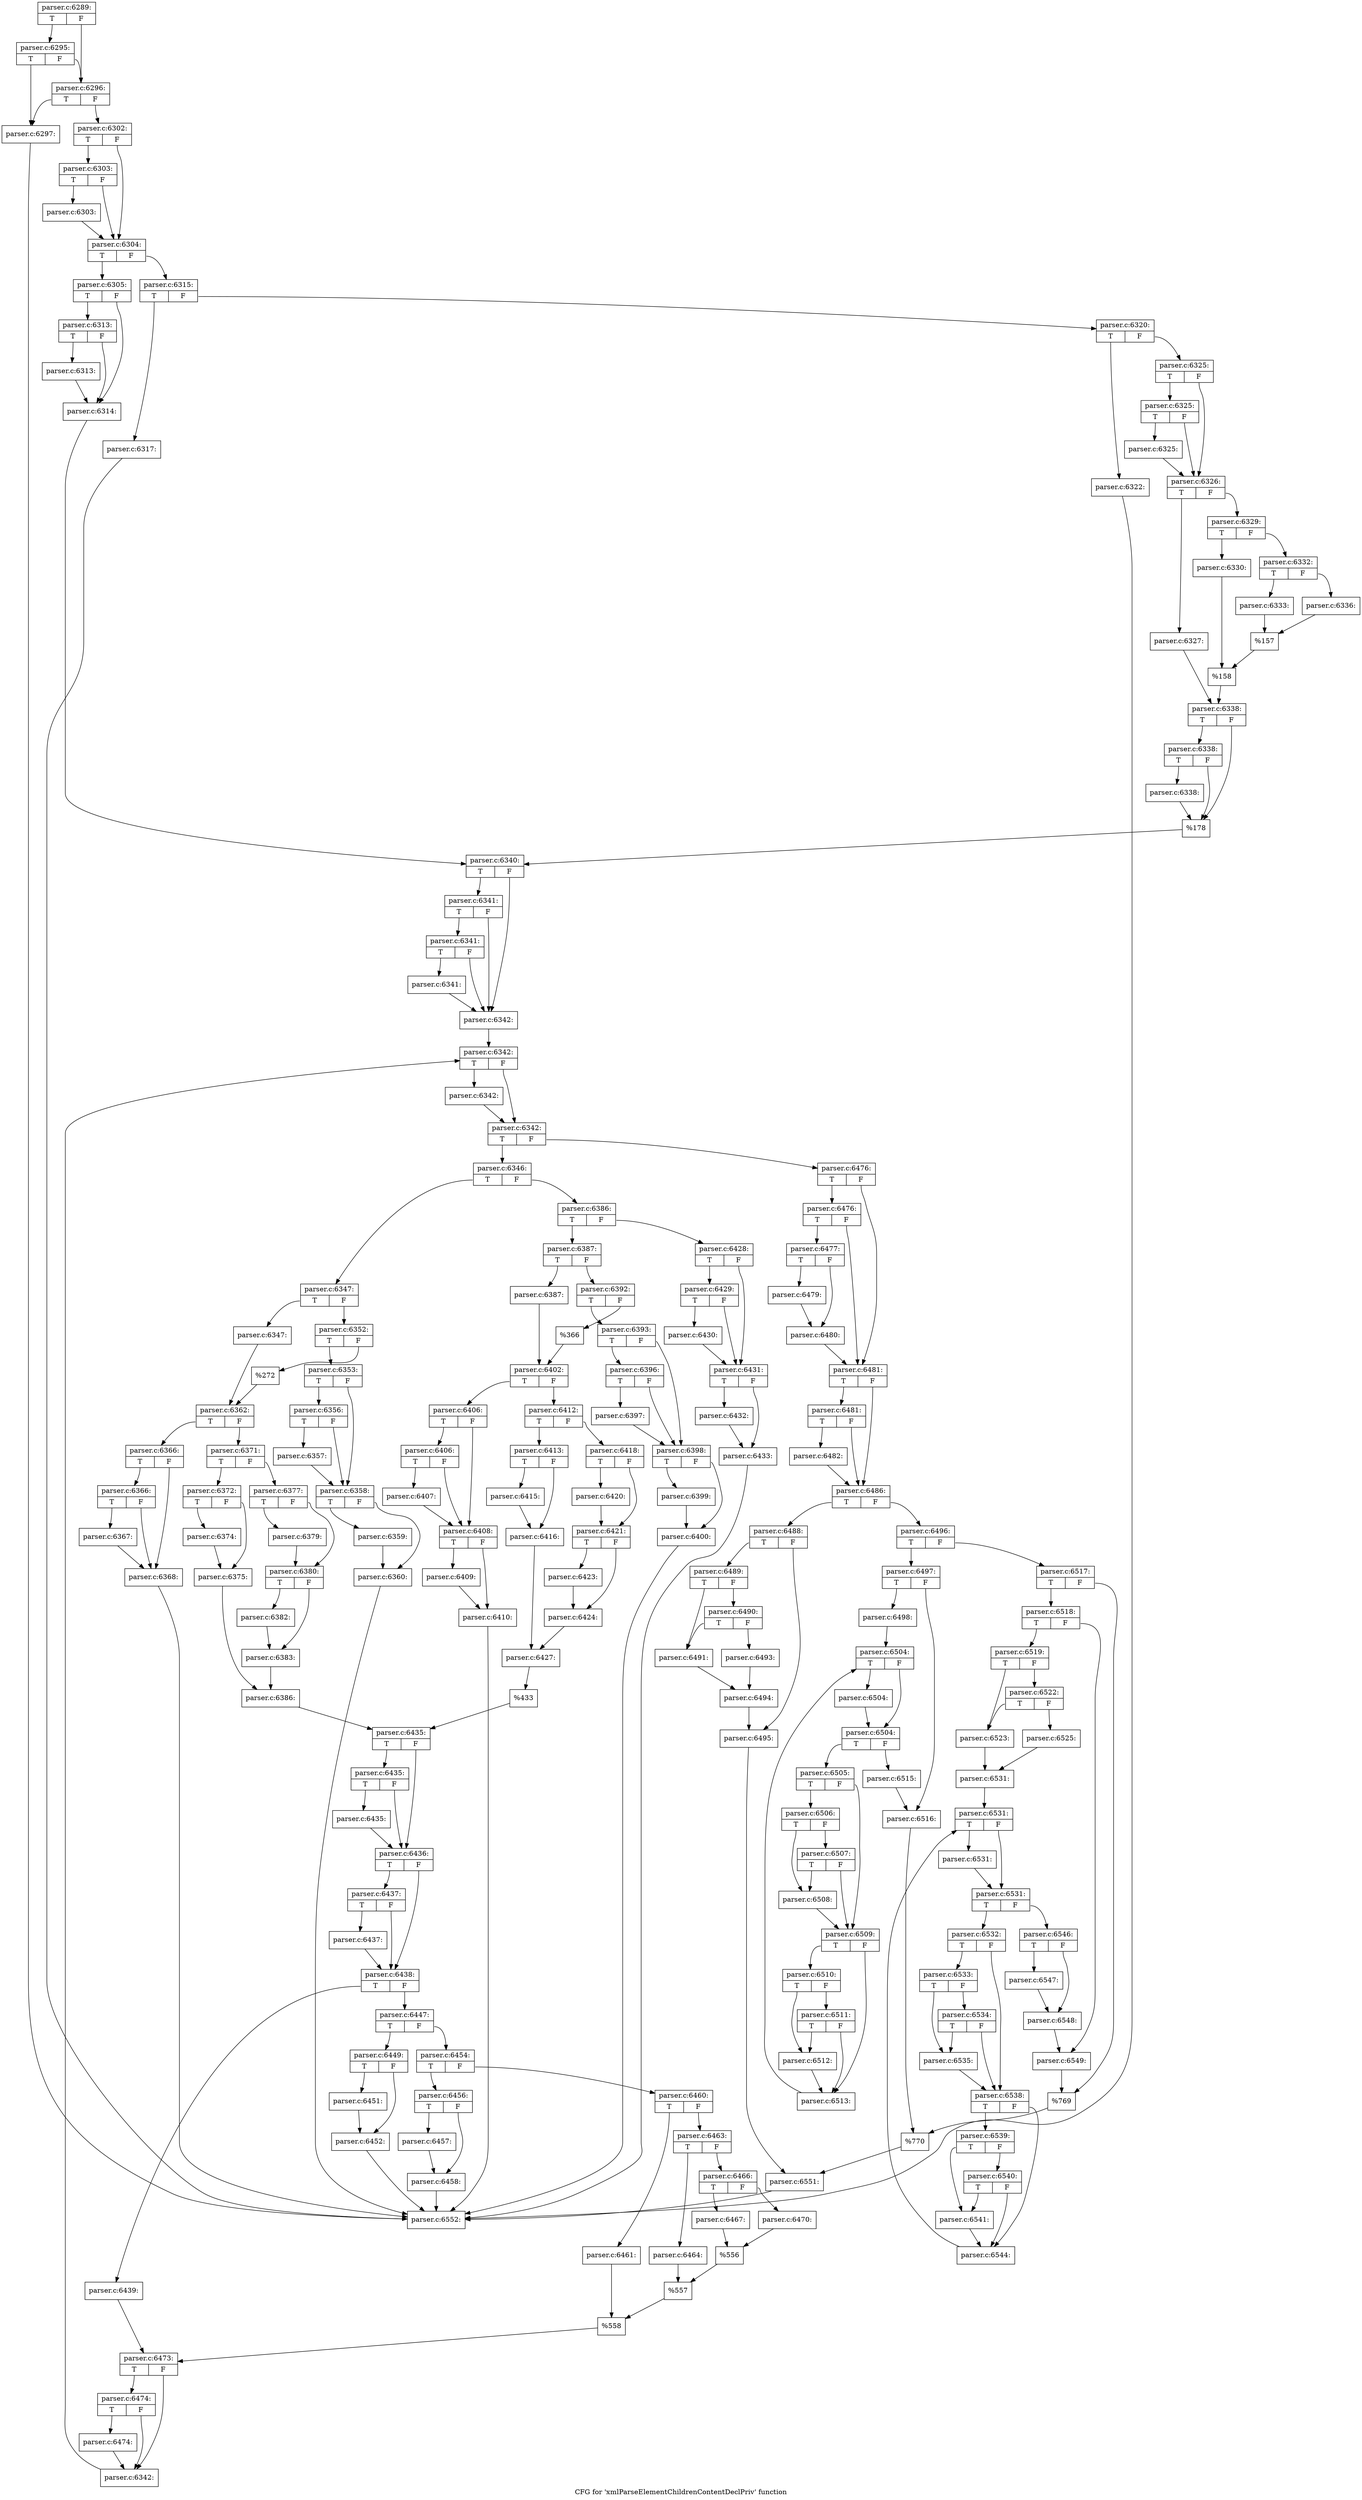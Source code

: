 digraph "CFG for 'xmlParseElementChildrenContentDeclPriv' function" {
	label="CFG for 'xmlParseElementChildrenContentDeclPriv' function";

	Node0x4b5bbc0 [shape=record,label="{parser.c:6289:|{<s0>T|<s1>F}}"];
	Node0x4b5bbc0:s0 -> Node0x4b5d480;
	Node0x4b5bbc0:s1 -> Node0x4b5d400;
	Node0x4b5d480 [shape=record,label="{parser.c:6295:|{<s0>T|<s1>F}}"];
	Node0x4b5d480:s0 -> Node0x4b5d360;
	Node0x4b5d480:s1 -> Node0x4b5d400;
	Node0x4b5d400 [shape=record,label="{parser.c:6296:|{<s0>T|<s1>F}}"];
	Node0x4b5d400:s0 -> Node0x4b5d360;
	Node0x4b5d400:s1 -> Node0x4b5d3b0;
	Node0x4b5d360 [shape=record,label="{parser.c:6297:}"];
	Node0x4b5d360 -> Node0x4b58d40;
	Node0x4b5d3b0 [shape=record,label="{parser.c:6302:|{<s0>T|<s1>F}}"];
	Node0x4b5d3b0:s0 -> Node0x4b5e690;
	Node0x4b5d3b0:s1 -> Node0x4b5e640;
	Node0x4b5e690 [shape=record,label="{parser.c:6303:|{<s0>T|<s1>F}}"];
	Node0x4b5e690:s0 -> Node0x4b5e5f0;
	Node0x4b5e690:s1 -> Node0x4b5e640;
	Node0x4b5e5f0 [shape=record,label="{parser.c:6303:}"];
	Node0x4b5e5f0 -> Node0x4b5e640;
	Node0x4b5e640 [shape=record,label="{parser.c:6304:|{<s0>T|<s1>F}}"];
	Node0x4b5e640:s0 -> Node0x4b5f280;
	Node0x4b5e640:s1 -> Node0x4b5f320;
	Node0x4b5f280 [shape=record,label="{parser.c:6305:|{<s0>T|<s1>F}}"];
	Node0x4b5f280:s0 -> Node0x4b60890;
	Node0x4b5f280:s1 -> Node0x4b60840;
	Node0x4b60890 [shape=record,label="{parser.c:6313:|{<s0>T|<s1>F}}"];
	Node0x4b60890:s0 -> Node0x4b607f0;
	Node0x4b60890:s1 -> Node0x4b60840;
	Node0x4b607f0 [shape=record,label="{parser.c:6313:}"];
	Node0x4b607f0 -> Node0x4b60840;
	Node0x4b60840 [shape=record,label="{parser.c:6314:}"];
	Node0x4b60840 -> Node0x4b5f2d0;
	Node0x4b5f320 [shape=record,label="{parser.c:6315:|{<s0>T|<s1>F}}"];
	Node0x4b5f320:s0 -> Node0x4b617e0;
	Node0x4b5f320:s1 -> Node0x4b61830;
	Node0x4b617e0 [shape=record,label="{parser.c:6317:}"];
	Node0x4b617e0 -> Node0x4b58d40;
	Node0x4b61830 [shape=record,label="{parser.c:6320:|{<s0>T|<s1>F}}"];
	Node0x4b61830:s0 -> Node0x4b624e0;
	Node0x4b61830:s1 -> Node0x4b62530;
	Node0x4b624e0 [shape=record,label="{parser.c:6322:}"];
	Node0x4b624e0 -> Node0x4b58d40;
	Node0x4b62530 [shape=record,label="{parser.c:6325:|{<s0>T|<s1>F}}"];
	Node0x4b62530:s0 -> Node0x4b62c60;
	Node0x4b62530:s1 -> Node0x4b62c10;
	Node0x4b62c60 [shape=record,label="{parser.c:6325:|{<s0>T|<s1>F}}"];
	Node0x4b62c60:s0 -> Node0x4b62bc0;
	Node0x4b62c60:s1 -> Node0x4b62c10;
	Node0x4b62bc0 [shape=record,label="{parser.c:6325:}"];
	Node0x4b62bc0 -> Node0x4b62c10;
	Node0x4b62c10 [shape=record,label="{parser.c:6326:|{<s0>T|<s1>F}}"];
	Node0x4b62c10:s0 -> Node0x4b63850;
	Node0x4b62c10:s1 -> Node0x4b638f0;
	Node0x4b63850 [shape=record,label="{parser.c:6327:}"];
	Node0x4b63850 -> Node0x4b638a0;
	Node0x4b638f0 [shape=record,label="{parser.c:6329:|{<s0>T|<s1>F}}"];
	Node0x4b638f0:s0 -> Node0x4b642d0;
	Node0x4b638f0:s1 -> Node0x4b64370;
	Node0x4b642d0 [shape=record,label="{parser.c:6330:}"];
	Node0x4b642d0 -> Node0x4b64320;
	Node0x4b64370 [shape=record,label="{parser.c:6332:|{<s0>T|<s1>F}}"];
	Node0x4b64370:s0 -> Node0x4b64db0;
	Node0x4b64370:s1 -> Node0x4b64e50;
	Node0x4b64db0 [shape=record,label="{parser.c:6333:}"];
	Node0x4b64db0 -> Node0x4b64e00;
	Node0x4b64e50 [shape=record,label="{parser.c:6336:}"];
	Node0x4b64e50 -> Node0x4b64e00;
	Node0x4b64e00 [shape=record,label="{%157}"];
	Node0x4b64e00 -> Node0x4b64320;
	Node0x4b64320 [shape=record,label="{%158}"];
	Node0x4b64320 -> Node0x4b638a0;
	Node0x4b638a0 [shape=record,label="{parser.c:6338:|{<s0>T|<s1>F}}"];
	Node0x4b638a0:s0 -> Node0x4b65dc0;
	Node0x4b638a0:s1 -> Node0x4b65d70;
	Node0x4b65dc0 [shape=record,label="{parser.c:6338:|{<s0>T|<s1>F}}"];
	Node0x4b65dc0:s0 -> Node0x4b65d20;
	Node0x4b65dc0:s1 -> Node0x4b65d70;
	Node0x4b65d20 [shape=record,label="{parser.c:6338:}"];
	Node0x4b65d20 -> Node0x4b65d70;
	Node0x4b65d70 [shape=record,label="{%178}"];
	Node0x4b65d70 -> Node0x4b5f2d0;
	Node0x4b5f2d0 [shape=record,label="{parser.c:6340:|{<s0>T|<s1>F}}"];
	Node0x4b5f2d0:s0 -> Node0x4b66cb0;
	Node0x4b5f2d0:s1 -> Node0x4b66be0;
	Node0x4b66cb0 [shape=record,label="{parser.c:6341:|{<s0>T|<s1>F}}"];
	Node0x4b66cb0:s0 -> Node0x4b66c30;
	Node0x4b66cb0:s1 -> Node0x4b66be0;
	Node0x4b66c30 [shape=record,label="{parser.c:6341:|{<s0>T|<s1>F}}"];
	Node0x4b66c30:s0 -> Node0x4b66b90;
	Node0x4b66c30:s1 -> Node0x4b66be0;
	Node0x4b66b90 [shape=record,label="{parser.c:6341:}"];
	Node0x4b66b90 -> Node0x4b66be0;
	Node0x4b66be0 [shape=record,label="{parser.c:6342:}"];
	Node0x4b66be0 -> Node0x4b67f10;
	Node0x4b67f10 [shape=record,label="{parser.c:6342:|{<s0>T|<s1>F}}"];
	Node0x4b67f10:s0 -> Node0x4b68200;
	Node0x4b67f10:s1 -> Node0x4b681b0;
	Node0x4b68200 [shape=record,label="{parser.c:6342:}"];
	Node0x4b68200 -> Node0x4b681b0;
	Node0x4b681b0 [shape=record,label="{parser.c:6342:|{<s0>T|<s1>F}}"];
	Node0x4b681b0:s0 -> Node0x4b68a50;
	Node0x4b681b0:s1 -> Node0x4b68130;
	Node0x4b68a50 [shape=record,label="{parser.c:6346:|{<s0>T|<s1>F}}"];
	Node0x4b68a50:s0 -> Node0x4b68c40;
	Node0x4b68a50:s1 -> Node0x4b68ce0;
	Node0x4b68c40 [shape=record,label="{parser.c:6347:|{<s0>T|<s1>F}}"];
	Node0x4b68c40:s0 -> Node0x4b69300;
	Node0x4b68c40:s1 -> Node0x4b693a0;
	Node0x4b69300 [shape=record,label="{parser.c:6347:}"];
	Node0x4b69300 -> Node0x4b69350;
	Node0x4b693a0 [shape=record,label="{parser.c:6352:|{<s0>T|<s1>F}}"];
	Node0x4b693a0:s0 -> Node0x4b69ac0;
	Node0x4b693a0:s1 -> Node0x4b69b10;
	Node0x4b69ac0 [shape=record,label="{parser.c:6353:|{<s0>T|<s1>F}}"];
	Node0x4b69ac0:s0 -> Node0x4b6a730;
	Node0x4b69ac0:s1 -> Node0x4b6a6e0;
	Node0x4b6a730 [shape=record,label="{parser.c:6356:|{<s0>T|<s1>F}}"];
	Node0x4b6a730:s0 -> Node0x4b6a690;
	Node0x4b6a730:s1 -> Node0x4b6a6e0;
	Node0x4b6a690 [shape=record,label="{parser.c:6357:}"];
	Node0x4b6a690 -> Node0x4b6a6e0;
	Node0x4b6a6e0 [shape=record,label="{parser.c:6358:|{<s0>T|<s1>F}}"];
	Node0x4b6a6e0:s0 -> Node0x4b6b100;
	Node0x4b6a6e0:s1 -> Node0x4b6b150;
	Node0x4b6b100 [shape=record,label="{parser.c:6359:}"];
	Node0x4b6b100 -> Node0x4b6b150;
	Node0x4b6b150 [shape=record,label="{parser.c:6360:}"];
	Node0x4b6b150 -> Node0x4b58d40;
	Node0x4b69b10 [shape=record,label="{%272}"];
	Node0x4b69b10 -> Node0x4b69350;
	Node0x4b69350 [shape=record,label="{parser.c:6362:|{<s0>T|<s1>F}}"];
	Node0x4b69350:s0 -> Node0x4b6bf60;
	Node0x4b69350:s1 -> Node0x4b6bfb0;
	Node0x4b6bf60 [shape=record,label="{parser.c:6366:|{<s0>T|<s1>F}}"];
	Node0x4b6bf60:s0 -> Node0x4b6c410;
	Node0x4b6bf60:s1 -> Node0x4b6c3c0;
	Node0x4b6c410 [shape=record,label="{parser.c:6366:|{<s0>T|<s1>F}}"];
	Node0x4b6c410:s0 -> Node0x4b6c370;
	Node0x4b6c410:s1 -> Node0x4b6c3c0;
	Node0x4b6c370 [shape=record,label="{parser.c:6367:}"];
	Node0x4b6c370 -> Node0x4b6c3c0;
	Node0x4b6c3c0 [shape=record,label="{parser.c:6368:}"];
	Node0x4b6c3c0 -> Node0x4b58d40;
	Node0x4b6bfb0 [shape=record,label="{parser.c:6371:|{<s0>T|<s1>F}}"];
	Node0x4b6bfb0:s0 -> Node0x4b6d200;
	Node0x4b6bfb0:s1 -> Node0x4b6d2a0;
	Node0x4b6d200 [shape=record,label="{parser.c:6372:|{<s0>T|<s1>F}}"];
	Node0x4b6d200:s0 -> Node0x4b6d8a0;
	Node0x4b6d200:s1 -> Node0x4b6d8f0;
	Node0x4b6d8a0 [shape=record,label="{parser.c:6374:}"];
	Node0x4b6d8a0 -> Node0x4b6d8f0;
	Node0x4b6d8f0 [shape=record,label="{parser.c:6375:}"];
	Node0x4b6d8f0 -> Node0x4b6d250;
	Node0x4b6d2a0 [shape=record,label="{parser.c:6377:|{<s0>T|<s1>F}}"];
	Node0x4b6d2a0:s0 -> Node0x4b6e530;
	Node0x4b6d2a0:s1 -> Node0x4b6e580;
	Node0x4b6e530 [shape=record,label="{parser.c:6379:}"];
	Node0x4b6e530 -> Node0x4b6e580;
	Node0x4b6e580 [shape=record,label="{parser.c:6380:|{<s0>T|<s1>F}}"];
	Node0x4b6e580:s0 -> Node0x4b6ee40;
	Node0x4b6e580:s1 -> Node0x4b6ee90;
	Node0x4b6ee40 [shape=record,label="{parser.c:6382:}"];
	Node0x4b6ee40 -> Node0x4b6ee90;
	Node0x4b6ee90 [shape=record,label="{parser.c:6383:}"];
	Node0x4b6ee90 -> Node0x4b6d250;
	Node0x4b6d250 [shape=record,label="{parser.c:6386:}"];
	Node0x4b6d250 -> Node0x4b68c90;
	Node0x4b68ce0 [shape=record,label="{parser.c:6386:|{<s0>T|<s1>F}}"];
	Node0x4b68ce0:s0 -> Node0x4b6f8e0;
	Node0x4b68ce0:s1 -> Node0x4b6f980;
	Node0x4b6f8e0 [shape=record,label="{parser.c:6387:|{<s0>T|<s1>F}}"];
	Node0x4b6f8e0:s0 -> Node0x4b70000;
	Node0x4b6f8e0:s1 -> Node0x4b700a0;
	Node0x4b70000 [shape=record,label="{parser.c:6387:}"];
	Node0x4b70000 -> Node0x4b70050;
	Node0x4b700a0 [shape=record,label="{parser.c:6392:|{<s0>T|<s1>F}}"];
	Node0x4b700a0:s0 -> Node0x4b707c0;
	Node0x4b700a0:s1 -> Node0x4b70810;
	Node0x4b707c0 [shape=record,label="{parser.c:6393:|{<s0>T|<s1>F}}"];
	Node0x4b707c0:s0 -> Node0x4b71270;
	Node0x4b707c0:s1 -> Node0x4b71220;
	Node0x4b71270 [shape=record,label="{parser.c:6396:|{<s0>T|<s1>F}}"];
	Node0x4b71270:s0 -> Node0x4b711d0;
	Node0x4b71270:s1 -> Node0x4b71220;
	Node0x4b711d0 [shape=record,label="{parser.c:6397:}"];
	Node0x4b711d0 -> Node0x4b71220;
	Node0x4b71220 [shape=record,label="{parser.c:6398:|{<s0>T|<s1>F}}"];
	Node0x4b71220:s0 -> Node0x4b71bd0;
	Node0x4b71220:s1 -> Node0x4b71c20;
	Node0x4b71bd0 [shape=record,label="{parser.c:6399:}"];
	Node0x4b71bd0 -> Node0x4b71c20;
	Node0x4b71c20 [shape=record,label="{parser.c:6400:}"];
	Node0x4b71c20 -> Node0x4b58d40;
	Node0x4b70810 [shape=record,label="{%366}"];
	Node0x4b70810 -> Node0x4b70050;
	Node0x4b70050 [shape=record,label="{parser.c:6402:|{<s0>T|<s1>F}}"];
	Node0x4b70050:s0 -> Node0x4b72a30;
	Node0x4b70050:s1 -> Node0x4b72a80;
	Node0x4b72a30 [shape=record,label="{parser.c:6406:|{<s0>T|<s1>F}}"];
	Node0x4b72a30:s0 -> Node0x4b72ee0;
	Node0x4b72a30:s1 -> Node0x4b72e90;
	Node0x4b72ee0 [shape=record,label="{parser.c:6406:|{<s0>T|<s1>F}}"];
	Node0x4b72ee0:s0 -> Node0x4b72e40;
	Node0x4b72ee0:s1 -> Node0x4b72e90;
	Node0x4b72e40 [shape=record,label="{parser.c:6407:}"];
	Node0x4b72e40 -> Node0x4b72e90;
	Node0x4b72e90 [shape=record,label="{parser.c:6408:|{<s0>T|<s1>F}}"];
	Node0x4b72e90:s0 -> Node0x4b737e0;
	Node0x4b72e90:s1 -> Node0x4b73830;
	Node0x4b737e0 [shape=record,label="{parser.c:6409:}"];
	Node0x4b737e0 -> Node0x4b73830;
	Node0x4b73830 [shape=record,label="{parser.c:6410:}"];
	Node0x4b73830 -> Node0x4b58d40;
	Node0x4b72a80 [shape=record,label="{parser.c:6412:|{<s0>T|<s1>F}}"];
	Node0x4b72a80:s0 -> Node0x4b740a0;
	Node0x4b72a80:s1 -> Node0x4b74140;
	Node0x4b740a0 [shape=record,label="{parser.c:6413:|{<s0>T|<s1>F}}"];
	Node0x4b740a0:s0 -> Node0x4b74740;
	Node0x4b740a0:s1 -> Node0x4b74790;
	Node0x4b74740 [shape=record,label="{parser.c:6415:}"];
	Node0x4b74740 -> Node0x4b74790;
	Node0x4b74790 [shape=record,label="{parser.c:6416:}"];
	Node0x4b74790 -> Node0x4b740f0;
	Node0x4b74140 [shape=record,label="{parser.c:6418:|{<s0>T|<s1>F}}"];
	Node0x4b74140:s0 -> Node0x4b753d0;
	Node0x4b74140:s1 -> Node0x4b75420;
	Node0x4b753d0 [shape=record,label="{parser.c:6420:}"];
	Node0x4b753d0 -> Node0x4b75420;
	Node0x4b75420 [shape=record,label="{parser.c:6421:|{<s0>T|<s1>F}}"];
	Node0x4b75420:s0 -> Node0x4b75ce0;
	Node0x4b75420:s1 -> Node0x4b75d30;
	Node0x4b75ce0 [shape=record,label="{parser.c:6423:}"];
	Node0x4b75ce0 -> Node0x4b75d30;
	Node0x4b75d30 [shape=record,label="{parser.c:6424:}"];
	Node0x4b75d30 -> Node0x4b740f0;
	Node0x4b740f0 [shape=record,label="{parser.c:6427:}"];
	Node0x4b740f0 -> Node0x4b6f930;
	Node0x4b6f980 [shape=record,label="{parser.c:6428:|{<s0>T|<s1>F}}"];
	Node0x4b6f980:s0 -> Node0x4b76a70;
	Node0x4b6f980:s1 -> Node0x4b76a20;
	Node0x4b76a70 [shape=record,label="{parser.c:6429:|{<s0>T|<s1>F}}"];
	Node0x4b76a70:s0 -> Node0x4b769d0;
	Node0x4b76a70:s1 -> Node0x4b76a20;
	Node0x4b769d0 [shape=record,label="{parser.c:6430:}"];
	Node0x4b769d0 -> Node0x4b76a20;
	Node0x4b76a20 [shape=record,label="{parser.c:6431:|{<s0>T|<s1>F}}"];
	Node0x4b76a20:s0 -> Node0x4b773d0;
	Node0x4b76a20:s1 -> Node0x4b77420;
	Node0x4b773d0 [shape=record,label="{parser.c:6432:}"];
	Node0x4b773d0 -> Node0x4b77420;
	Node0x4b77420 [shape=record,label="{parser.c:6433:}"];
	Node0x4b77420 -> Node0x4b58d40;
	Node0x4b6f930 [shape=record,label="{%433}"];
	Node0x4b6f930 -> Node0x4b68c90;
	Node0x4b68c90 [shape=record,label="{parser.c:6435:|{<s0>T|<s1>F}}"];
	Node0x4b68c90:s0 -> Node0x4b77d90;
	Node0x4b68c90:s1 -> Node0x4b77d40;
	Node0x4b77d90 [shape=record,label="{parser.c:6435:|{<s0>T|<s1>F}}"];
	Node0x4b77d90:s0 -> Node0x4b77cf0;
	Node0x4b77d90:s1 -> Node0x4b77d40;
	Node0x4b77cf0 [shape=record,label="{parser.c:6435:}"];
	Node0x4b77cf0 -> Node0x4b77d40;
	Node0x4b77d40 [shape=record,label="{parser.c:6436:|{<s0>T|<s1>F}}"];
	Node0x4b77d40:s0 -> Node0x4b78b10;
	Node0x4b77d40:s1 -> Node0x4b78ac0;
	Node0x4b78b10 [shape=record,label="{parser.c:6437:|{<s0>T|<s1>F}}"];
	Node0x4b78b10:s0 -> Node0x4b78a70;
	Node0x4b78b10:s1 -> Node0x4b78ac0;
	Node0x4b78a70 [shape=record,label="{parser.c:6437:}"];
	Node0x4b78a70 -> Node0x4b78ac0;
	Node0x4b78ac0 [shape=record,label="{parser.c:6438:|{<s0>T|<s1>F}}"];
	Node0x4b78ac0:s0 -> Node0x4b79700;
	Node0x4b78ac0:s1 -> Node0x4b797a0;
	Node0x4b79700 [shape=record,label="{parser.c:6439:}"];
	Node0x4b79700 -> Node0x4b79750;
	Node0x4b797a0 [shape=record,label="{parser.c:6447:|{<s0>T|<s1>F}}"];
	Node0x4b797a0:s0 -> Node0x4b7aeb0;
	Node0x4b797a0:s1 -> Node0x4b7af00;
	Node0x4b7aeb0 [shape=record,label="{parser.c:6449:|{<s0>T|<s1>F}}"];
	Node0x4b7aeb0:s0 -> Node0x4b7b4b0;
	Node0x4b7aeb0:s1 -> Node0x4b7b500;
	Node0x4b7b4b0 [shape=record,label="{parser.c:6451:}"];
	Node0x4b7b4b0 -> Node0x4b7b500;
	Node0x4b7b500 [shape=record,label="{parser.c:6452:}"];
	Node0x4b7b500 -> Node0x4b58d40;
	Node0x4b7af00 [shape=record,label="{parser.c:6454:|{<s0>T|<s1>F}}"];
	Node0x4b7af00:s0 -> Node0x4b7c1c0;
	Node0x4b7af00:s1 -> Node0x4b7c210;
	Node0x4b7c1c0 [shape=record,label="{parser.c:6456:|{<s0>T|<s1>F}}"];
	Node0x4b7c1c0:s0 -> Node0x4b7c5d0;
	Node0x4b7c1c0:s1 -> Node0x4b7c620;
	Node0x4b7c5d0 [shape=record,label="{parser.c:6457:}"];
	Node0x4b7c5d0 -> Node0x4b7c620;
	Node0x4b7c620 [shape=record,label="{parser.c:6458:}"];
	Node0x4b7c620 -> Node0x4b58d40;
	Node0x4b7c210 [shape=record,label="{parser.c:6460:|{<s0>T|<s1>F}}"];
	Node0x4b7c210:s0 -> Node0x4b7ce30;
	Node0x4b7c210:s1 -> Node0x4b7ced0;
	Node0x4b7ce30 [shape=record,label="{parser.c:6461:}"];
	Node0x4b7ce30 -> Node0x4b7ce80;
	Node0x4b7ced0 [shape=record,label="{parser.c:6463:|{<s0>T|<s1>F}}"];
	Node0x4b7ced0:s0 -> Node0x4b7d910;
	Node0x4b7ced0:s1 -> Node0x4b7d9b0;
	Node0x4b7d910 [shape=record,label="{parser.c:6464:}"];
	Node0x4b7d910 -> Node0x4b7d960;
	Node0x4b7d9b0 [shape=record,label="{parser.c:6466:|{<s0>T|<s1>F}}"];
	Node0x4b7d9b0:s0 -> Node0x4b7e3f0;
	Node0x4b7d9b0:s1 -> Node0x4b7e490;
	Node0x4b7e3f0 [shape=record,label="{parser.c:6467:}"];
	Node0x4b7e3f0 -> Node0x4b7e440;
	Node0x4b7e490 [shape=record,label="{parser.c:6470:}"];
	Node0x4b7e490 -> Node0x4b7e440;
	Node0x4b7e440 [shape=record,label="{%556}"];
	Node0x4b7e440 -> Node0x4b7d960;
	Node0x4b7d960 [shape=record,label="{%557}"];
	Node0x4b7d960 -> Node0x4b7ce80;
	Node0x4b7ce80 [shape=record,label="{%558}"];
	Node0x4b7ce80 -> Node0x4b79750;
	Node0x4b79750 [shape=record,label="{parser.c:6473:|{<s0>T|<s1>F}}"];
	Node0x4b79750:s0 -> Node0x4b7f610;
	Node0x4b79750:s1 -> Node0x4b7f5c0;
	Node0x4b7f610 [shape=record,label="{parser.c:6474:|{<s0>T|<s1>F}}"];
	Node0x4b7f610:s0 -> Node0x4b7f570;
	Node0x4b7f610:s1 -> Node0x4b7f5c0;
	Node0x4b7f570 [shape=record,label="{parser.c:6474:}"];
	Node0x4b7f570 -> Node0x4b7f5c0;
	Node0x4b7f5c0 [shape=record,label="{parser.c:6342:}"];
	Node0x4b7f5c0 -> Node0x4b67f10;
	Node0x4b68130 [shape=record,label="{parser.c:6476:|{<s0>T|<s1>F}}"];
	Node0x4b68130:s0 -> Node0x4b80330;
	Node0x4b68130:s1 -> Node0x4b802e0;
	Node0x4b80330 [shape=record,label="{parser.c:6476:|{<s0>T|<s1>F}}"];
	Node0x4b80330:s0 -> Node0x4b80290;
	Node0x4b80330:s1 -> Node0x4b802e0;
	Node0x4b80290 [shape=record,label="{parser.c:6477:|{<s0>T|<s1>F}}"];
	Node0x4b80290:s0 -> Node0x4b80b60;
	Node0x4b80290:s1 -> Node0x4b80bb0;
	Node0x4b80b60 [shape=record,label="{parser.c:6479:}"];
	Node0x4b80b60 -> Node0x4b80bb0;
	Node0x4b80bb0 [shape=record,label="{parser.c:6480:}"];
	Node0x4b80bb0 -> Node0x4b802e0;
	Node0x4b802e0 [shape=record,label="{parser.c:6481:|{<s0>T|<s1>F}}"];
	Node0x4b802e0:s0 -> Node0x4b81390;
	Node0x4b802e0:s1 -> Node0x4b81340;
	Node0x4b81390 [shape=record,label="{parser.c:6481:|{<s0>T|<s1>F}}"];
	Node0x4b81390:s0 -> Node0x4b812f0;
	Node0x4b81390:s1 -> Node0x4b81340;
	Node0x4b812f0 [shape=record,label="{parser.c:6482:}"];
	Node0x4b812f0 -> Node0x4b81340;
	Node0x4b81340 [shape=record,label="{parser.c:6486:|{<s0>T|<s1>F}}"];
	Node0x4b81340:s0 -> Node0x4b82190;
	Node0x4b81340:s1 -> Node0x4b82230;
	Node0x4b82190 [shape=record,label="{parser.c:6488:|{<s0>T|<s1>F}}"];
	Node0x4b82190:s0 -> Node0x4b828b0;
	Node0x4b82190:s1 -> Node0x4b82900;
	Node0x4b828b0 [shape=record,label="{parser.c:6489:|{<s0>T|<s1>F}}"];
	Node0x4b828b0:s0 -> Node0x4b82c60;
	Node0x4b828b0:s1 -> Node0x4b82d50;
	Node0x4b82d50 [shape=record,label="{parser.c:6490:|{<s0>T|<s1>F}}"];
	Node0x4b82d50:s0 -> Node0x4b82c60;
	Node0x4b82d50:s1 -> Node0x4b82d00;
	Node0x4b82c60 [shape=record,label="{parser.c:6491:}"];
	Node0x4b82c60 -> Node0x4b82cb0;
	Node0x4b82d00 [shape=record,label="{parser.c:6493:}"];
	Node0x4b82d00 -> Node0x4b82cb0;
	Node0x4b82cb0 [shape=record,label="{parser.c:6494:}"];
	Node0x4b82cb0 -> Node0x4b82900;
	Node0x4b82900 [shape=record,label="{parser.c:6495:}"];
	Node0x4b82900 -> Node0x4b821e0;
	Node0x4b82230 [shape=record,label="{parser.c:6496:|{<s0>T|<s1>F}}"];
	Node0x4b82230:s0 -> Node0x4b83ce0;
	Node0x4b82230:s1 -> Node0x4b83d80;
	Node0x4b83ce0 [shape=record,label="{parser.c:6497:|{<s0>T|<s1>F}}"];
	Node0x4b83ce0:s0 -> Node0x4b84400;
	Node0x4b83ce0:s1 -> Node0x4b84450;
	Node0x4b84400 [shape=record,label="{parser.c:6498:}"];
	Node0x4b84400 -> Node0x4b84a90;
	Node0x4b84a90 [shape=record,label="{parser.c:6504:|{<s0>T|<s1>F}}"];
	Node0x4b84a90:s0 -> Node0x4b84d80;
	Node0x4b84a90:s1 -> Node0x4b84d30;
	Node0x4b84d80 [shape=record,label="{parser.c:6504:}"];
	Node0x4b84d80 -> Node0x4b84d30;
	Node0x4b84d30 [shape=record,label="{parser.c:6504:|{<s0>T|<s1>F}}"];
	Node0x4b84d30:s0 -> Node0x4b852e0;
	Node0x4b84d30:s1 -> Node0x4b84cb0;
	Node0x4b852e0 [shape=record,label="{parser.c:6505:|{<s0>T|<s1>F}}"];
	Node0x4b852e0:s0 -> Node0x4b85570;
	Node0x4b852e0:s1 -> Node0x4b85520;
	Node0x4b85570 [shape=record,label="{parser.c:6506:|{<s0>T|<s1>F}}"];
	Node0x4b85570:s0 -> Node0x4b854d0;
	Node0x4b85570:s1 -> Node0x4b859c0;
	Node0x4b859c0 [shape=record,label="{parser.c:6507:|{<s0>T|<s1>F}}"];
	Node0x4b859c0:s0 -> Node0x4b854d0;
	Node0x4b859c0:s1 -> Node0x4b85520;
	Node0x4b854d0 [shape=record,label="{parser.c:6508:}"];
	Node0x4b854d0 -> Node0x4b85520;
	Node0x4b85520 [shape=record,label="{parser.c:6509:|{<s0>T|<s1>F}}"];
	Node0x4b85520:s0 -> Node0x4b867e0;
	Node0x4b85520:s1 -> Node0x4b86790;
	Node0x4b867e0 [shape=record,label="{parser.c:6510:|{<s0>T|<s1>F}}"];
	Node0x4b867e0:s0 -> Node0x4b86740;
	Node0x4b867e0:s1 -> Node0x4b86c20;
	Node0x4b86c20 [shape=record,label="{parser.c:6511:|{<s0>T|<s1>F}}"];
	Node0x4b86c20:s0 -> Node0x4b86740;
	Node0x4b86c20:s1 -> Node0x4b86790;
	Node0x4b86740 [shape=record,label="{parser.c:6512:}"];
	Node0x4b86740 -> Node0x4b86790;
	Node0x4b86790 [shape=record,label="{parser.c:6513:}"];
	Node0x4b86790 -> Node0x4b84a90;
	Node0x4b84cb0 [shape=record,label="{parser.c:6515:}"];
	Node0x4b84cb0 -> Node0x4b84450;
	Node0x4b84450 [shape=record,label="{parser.c:6516:}"];
	Node0x4b84450 -> Node0x4b83d30;
	Node0x4b83d80 [shape=record,label="{parser.c:6517:|{<s0>T|<s1>F}}"];
	Node0x4b83d80:s0 -> Node0x4b87fa0;
	Node0x4b83d80:s1 -> Node0x4b87ff0;
	Node0x4b87fa0 [shape=record,label="{parser.c:6518:|{<s0>T|<s1>F}}"];
	Node0x4b87fa0:s0 -> Node0x4b88670;
	Node0x4b87fa0:s1 -> Node0x4b886c0;
	Node0x4b88670 [shape=record,label="{parser.c:6519:|{<s0>T|<s1>F}}"];
	Node0x4b88670:s0 -> Node0x4b88d30;
	Node0x4b88670:s1 -> Node0x4b88e20;
	Node0x4b88e20 [shape=record,label="{parser.c:6522:|{<s0>T|<s1>F}}"];
	Node0x4b88e20:s0 -> Node0x4b88d30;
	Node0x4b88e20:s1 -> Node0x4b88dd0;
	Node0x4b88d30 [shape=record,label="{parser.c:6523:}"];
	Node0x4b88d30 -> Node0x4b88d80;
	Node0x4b88dd0 [shape=record,label="{parser.c:6525:}"];
	Node0x4b88dd0 -> Node0x4b88d80;
	Node0x4b88d80 [shape=record,label="{parser.c:6531:}"];
	Node0x4b88d80 -> Node0x4b89a70;
	Node0x4b89a70 [shape=record,label="{parser.c:6531:|{<s0>T|<s1>F}}"];
	Node0x4b89a70:s0 -> Node0x4b89d60;
	Node0x4b89a70:s1 -> Node0x4b89d10;
	Node0x4b89d60 [shape=record,label="{parser.c:6531:}"];
	Node0x4b89d60 -> Node0x4b89d10;
	Node0x4b89d10 [shape=record,label="{parser.c:6531:|{<s0>T|<s1>F}}"];
	Node0x4b89d10:s0 -> Node0x4b8a360;
	Node0x4b89d10:s1 -> Node0x4b89c90;
	Node0x4b8a360 [shape=record,label="{parser.c:6532:|{<s0>T|<s1>F}}"];
	Node0x4b8a360:s0 -> Node0x4b8a5f0;
	Node0x4b8a360:s1 -> Node0x4b8a5a0;
	Node0x4b8a5f0 [shape=record,label="{parser.c:6533:|{<s0>T|<s1>F}}"];
	Node0x4b8a5f0:s0 -> Node0x4b8a550;
	Node0x4b8a5f0:s1 -> Node0x4b8a9d0;
	Node0x4b8a9d0 [shape=record,label="{parser.c:6534:|{<s0>T|<s1>F}}"];
	Node0x4b8a9d0:s0 -> Node0x4b8a550;
	Node0x4b8a9d0:s1 -> Node0x4b8a5a0;
	Node0x4b8a550 [shape=record,label="{parser.c:6535:}"];
	Node0x4b8a550 -> Node0x4b8a5a0;
	Node0x4b8a5a0 [shape=record,label="{parser.c:6538:|{<s0>T|<s1>F}}"];
	Node0x4b8a5a0:s0 -> Node0x4b8b9d0;
	Node0x4b8a5a0:s1 -> Node0x4b8b980;
	Node0x4b8b9d0 [shape=record,label="{parser.c:6539:|{<s0>T|<s1>F}}"];
	Node0x4b8b9d0:s0 -> Node0x4b8b930;
	Node0x4b8b9d0:s1 -> Node0x4b8be10;
	Node0x4b8be10 [shape=record,label="{parser.c:6540:|{<s0>T|<s1>F}}"];
	Node0x4b8be10:s0 -> Node0x4b8b930;
	Node0x4b8be10:s1 -> Node0x4b8b980;
	Node0x4b8b930 [shape=record,label="{parser.c:6541:}"];
	Node0x4b8b930 -> Node0x4b8b980;
	Node0x4b8b980 [shape=record,label="{parser.c:6544:}"];
	Node0x4b8b980 -> Node0x4b89a70;
	Node0x4b89c90 [shape=record,label="{parser.c:6546:|{<s0>T|<s1>F}}"];
	Node0x4b89c90:s0 -> Node0x4b8d0a0;
	Node0x4b89c90:s1 -> Node0x4b8d0f0;
	Node0x4b8d0a0 [shape=record,label="{parser.c:6547:}"];
	Node0x4b8d0a0 -> Node0x4b8d0f0;
	Node0x4b8d0f0 [shape=record,label="{parser.c:6548:}"];
	Node0x4b8d0f0 -> Node0x4b886c0;
	Node0x4b886c0 [shape=record,label="{parser.c:6549:}"];
	Node0x4b886c0 -> Node0x4b87ff0;
	Node0x4b87ff0 [shape=record,label="{%769}"];
	Node0x4b87ff0 -> Node0x4b83d30;
	Node0x4b83d30 [shape=record,label="{%770}"];
	Node0x4b83d30 -> Node0x4b821e0;
	Node0x4b821e0 [shape=record,label="{parser.c:6551:}"];
	Node0x4b821e0 -> Node0x4b58d40;
	Node0x4b58d40 [shape=record,label="{parser.c:6552:}"];
}

